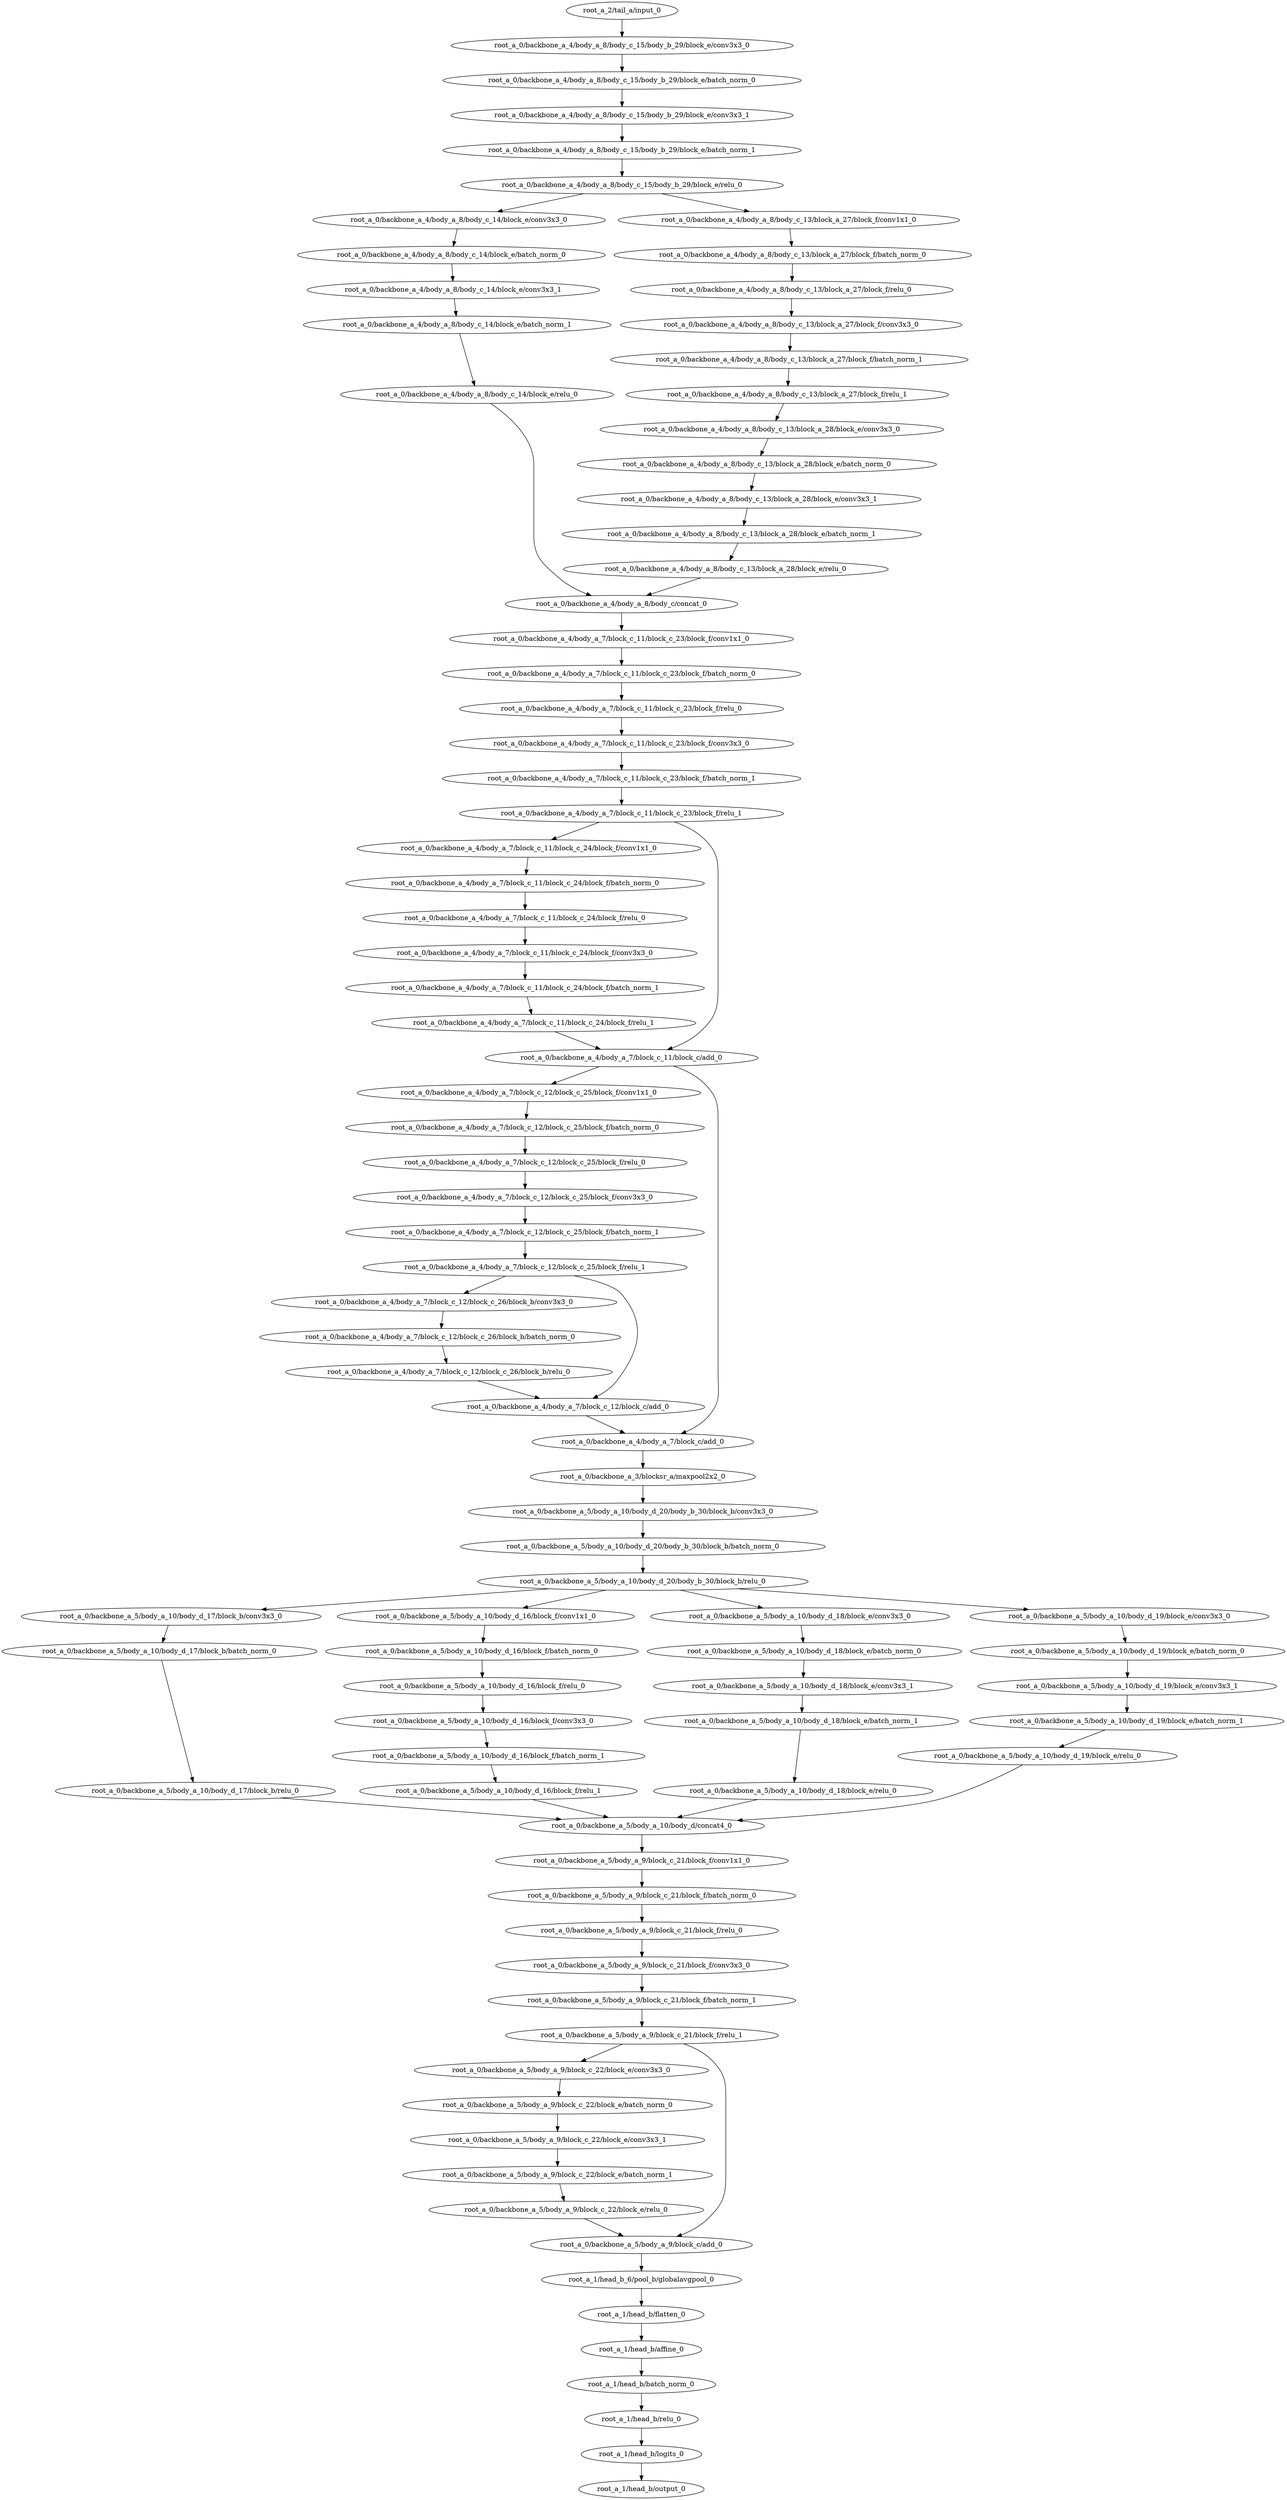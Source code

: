 digraph root_a {
	"root_a_2/tail_a/input_0"
	"root_a_0/backbone_a_4/body_a_8/body_c_15/body_b_29/block_e/conv3x3_0"
	"root_a_0/backbone_a_4/body_a_8/body_c_15/body_b_29/block_e/batch_norm_0"
	"root_a_0/backbone_a_4/body_a_8/body_c_15/body_b_29/block_e/conv3x3_1"
	"root_a_0/backbone_a_4/body_a_8/body_c_15/body_b_29/block_e/batch_norm_1"
	"root_a_0/backbone_a_4/body_a_8/body_c_15/body_b_29/block_e/relu_0"
	"root_a_0/backbone_a_4/body_a_8/body_c_14/block_e/conv3x3_0"
	"root_a_0/backbone_a_4/body_a_8/body_c_14/block_e/batch_norm_0"
	"root_a_0/backbone_a_4/body_a_8/body_c_14/block_e/conv3x3_1"
	"root_a_0/backbone_a_4/body_a_8/body_c_14/block_e/batch_norm_1"
	"root_a_0/backbone_a_4/body_a_8/body_c_14/block_e/relu_0"
	"root_a_0/backbone_a_4/body_a_8/body_c_13/block_a_27/block_f/conv1x1_0"
	"root_a_0/backbone_a_4/body_a_8/body_c_13/block_a_27/block_f/batch_norm_0"
	"root_a_0/backbone_a_4/body_a_8/body_c_13/block_a_27/block_f/relu_0"
	"root_a_0/backbone_a_4/body_a_8/body_c_13/block_a_27/block_f/conv3x3_0"
	"root_a_0/backbone_a_4/body_a_8/body_c_13/block_a_27/block_f/batch_norm_1"
	"root_a_0/backbone_a_4/body_a_8/body_c_13/block_a_27/block_f/relu_1"
	"root_a_0/backbone_a_4/body_a_8/body_c_13/block_a_28/block_e/conv3x3_0"
	"root_a_0/backbone_a_4/body_a_8/body_c_13/block_a_28/block_e/batch_norm_0"
	"root_a_0/backbone_a_4/body_a_8/body_c_13/block_a_28/block_e/conv3x3_1"
	"root_a_0/backbone_a_4/body_a_8/body_c_13/block_a_28/block_e/batch_norm_1"
	"root_a_0/backbone_a_4/body_a_8/body_c_13/block_a_28/block_e/relu_0"
	"root_a_0/backbone_a_4/body_a_8/body_c/concat_0"
	"root_a_0/backbone_a_4/body_a_7/block_c_11/block_c_23/block_f/conv1x1_0"
	"root_a_0/backbone_a_4/body_a_7/block_c_11/block_c_23/block_f/batch_norm_0"
	"root_a_0/backbone_a_4/body_a_7/block_c_11/block_c_23/block_f/relu_0"
	"root_a_0/backbone_a_4/body_a_7/block_c_11/block_c_23/block_f/conv3x3_0"
	"root_a_0/backbone_a_4/body_a_7/block_c_11/block_c_23/block_f/batch_norm_1"
	"root_a_0/backbone_a_4/body_a_7/block_c_11/block_c_23/block_f/relu_1"
	"root_a_0/backbone_a_4/body_a_7/block_c_11/block_c_24/block_f/conv1x1_0"
	"root_a_0/backbone_a_4/body_a_7/block_c_11/block_c_24/block_f/batch_norm_0"
	"root_a_0/backbone_a_4/body_a_7/block_c_11/block_c_24/block_f/relu_0"
	"root_a_0/backbone_a_4/body_a_7/block_c_11/block_c_24/block_f/conv3x3_0"
	"root_a_0/backbone_a_4/body_a_7/block_c_11/block_c_24/block_f/batch_norm_1"
	"root_a_0/backbone_a_4/body_a_7/block_c_11/block_c_24/block_f/relu_1"
	"root_a_0/backbone_a_4/body_a_7/block_c_11/block_c/add_0"
	"root_a_0/backbone_a_4/body_a_7/block_c_12/block_c_25/block_f/conv1x1_0"
	"root_a_0/backbone_a_4/body_a_7/block_c_12/block_c_25/block_f/batch_norm_0"
	"root_a_0/backbone_a_4/body_a_7/block_c_12/block_c_25/block_f/relu_0"
	"root_a_0/backbone_a_4/body_a_7/block_c_12/block_c_25/block_f/conv3x3_0"
	"root_a_0/backbone_a_4/body_a_7/block_c_12/block_c_25/block_f/batch_norm_1"
	"root_a_0/backbone_a_4/body_a_7/block_c_12/block_c_25/block_f/relu_1"
	"root_a_0/backbone_a_4/body_a_7/block_c_12/block_c_26/block_b/conv3x3_0"
	"root_a_0/backbone_a_4/body_a_7/block_c_12/block_c_26/block_b/batch_norm_0"
	"root_a_0/backbone_a_4/body_a_7/block_c_12/block_c_26/block_b/relu_0"
	"root_a_0/backbone_a_4/body_a_7/block_c_12/block_c/add_0"
	"root_a_0/backbone_a_4/body_a_7/block_c/add_0"
	"root_a_0/backbone_a_3/blocksr_a/maxpool2x2_0"
	"root_a_0/backbone_a_5/body_a_10/body_d_20/body_b_30/block_b/conv3x3_0"
	"root_a_0/backbone_a_5/body_a_10/body_d_20/body_b_30/block_b/batch_norm_0"
	"root_a_0/backbone_a_5/body_a_10/body_d_20/body_b_30/block_b/relu_0"
	"root_a_0/backbone_a_5/body_a_10/body_d_17/block_b/conv3x3_0"
	"root_a_0/backbone_a_5/body_a_10/body_d_17/block_b/batch_norm_0"
	"root_a_0/backbone_a_5/body_a_10/body_d_17/block_b/relu_0"
	"root_a_0/backbone_a_5/body_a_10/body_d_16/block_f/conv1x1_0"
	"root_a_0/backbone_a_5/body_a_10/body_d_16/block_f/batch_norm_0"
	"root_a_0/backbone_a_5/body_a_10/body_d_16/block_f/relu_0"
	"root_a_0/backbone_a_5/body_a_10/body_d_16/block_f/conv3x3_0"
	"root_a_0/backbone_a_5/body_a_10/body_d_16/block_f/batch_norm_1"
	"root_a_0/backbone_a_5/body_a_10/body_d_16/block_f/relu_1"
	"root_a_0/backbone_a_5/body_a_10/body_d_18/block_e/conv3x3_0"
	"root_a_0/backbone_a_5/body_a_10/body_d_18/block_e/batch_norm_0"
	"root_a_0/backbone_a_5/body_a_10/body_d_18/block_e/conv3x3_1"
	"root_a_0/backbone_a_5/body_a_10/body_d_18/block_e/batch_norm_1"
	"root_a_0/backbone_a_5/body_a_10/body_d_18/block_e/relu_0"
	"root_a_0/backbone_a_5/body_a_10/body_d_19/block_e/conv3x3_0"
	"root_a_0/backbone_a_5/body_a_10/body_d_19/block_e/batch_norm_0"
	"root_a_0/backbone_a_5/body_a_10/body_d_19/block_e/conv3x3_1"
	"root_a_0/backbone_a_5/body_a_10/body_d_19/block_e/batch_norm_1"
	"root_a_0/backbone_a_5/body_a_10/body_d_19/block_e/relu_0"
	"root_a_0/backbone_a_5/body_a_10/body_d/concat4_0"
	"root_a_0/backbone_a_5/body_a_9/block_c_21/block_f/conv1x1_0"
	"root_a_0/backbone_a_5/body_a_9/block_c_21/block_f/batch_norm_0"
	"root_a_0/backbone_a_5/body_a_9/block_c_21/block_f/relu_0"
	"root_a_0/backbone_a_5/body_a_9/block_c_21/block_f/conv3x3_0"
	"root_a_0/backbone_a_5/body_a_9/block_c_21/block_f/batch_norm_1"
	"root_a_0/backbone_a_5/body_a_9/block_c_21/block_f/relu_1"
	"root_a_0/backbone_a_5/body_a_9/block_c_22/block_e/conv3x3_0"
	"root_a_0/backbone_a_5/body_a_9/block_c_22/block_e/batch_norm_0"
	"root_a_0/backbone_a_5/body_a_9/block_c_22/block_e/conv3x3_1"
	"root_a_0/backbone_a_5/body_a_9/block_c_22/block_e/batch_norm_1"
	"root_a_0/backbone_a_5/body_a_9/block_c_22/block_e/relu_0"
	"root_a_0/backbone_a_5/body_a_9/block_c/add_0"
	"root_a_1/head_b_6/pool_b/globalavgpool_0"
	"root_a_1/head_b/flatten_0"
	"root_a_1/head_b/affine_0"
	"root_a_1/head_b/batch_norm_0"
	"root_a_1/head_b/relu_0"
	"root_a_1/head_b/logits_0"
	"root_a_1/head_b/output_0"

	"root_a_2/tail_a/input_0" -> "root_a_0/backbone_a_4/body_a_8/body_c_15/body_b_29/block_e/conv3x3_0"
	"root_a_0/backbone_a_4/body_a_8/body_c_15/body_b_29/block_e/conv3x3_0" -> "root_a_0/backbone_a_4/body_a_8/body_c_15/body_b_29/block_e/batch_norm_0"
	"root_a_0/backbone_a_4/body_a_8/body_c_15/body_b_29/block_e/batch_norm_0" -> "root_a_0/backbone_a_4/body_a_8/body_c_15/body_b_29/block_e/conv3x3_1"
	"root_a_0/backbone_a_4/body_a_8/body_c_15/body_b_29/block_e/conv3x3_1" -> "root_a_0/backbone_a_4/body_a_8/body_c_15/body_b_29/block_e/batch_norm_1"
	"root_a_0/backbone_a_4/body_a_8/body_c_15/body_b_29/block_e/batch_norm_1" -> "root_a_0/backbone_a_4/body_a_8/body_c_15/body_b_29/block_e/relu_0"
	"root_a_0/backbone_a_4/body_a_8/body_c_15/body_b_29/block_e/relu_0" -> "root_a_0/backbone_a_4/body_a_8/body_c_14/block_e/conv3x3_0"
	"root_a_0/backbone_a_4/body_a_8/body_c_14/block_e/conv3x3_0" -> "root_a_0/backbone_a_4/body_a_8/body_c_14/block_e/batch_norm_0"
	"root_a_0/backbone_a_4/body_a_8/body_c_14/block_e/batch_norm_0" -> "root_a_0/backbone_a_4/body_a_8/body_c_14/block_e/conv3x3_1"
	"root_a_0/backbone_a_4/body_a_8/body_c_14/block_e/conv3x3_1" -> "root_a_0/backbone_a_4/body_a_8/body_c_14/block_e/batch_norm_1"
	"root_a_0/backbone_a_4/body_a_8/body_c_14/block_e/batch_norm_1" -> "root_a_0/backbone_a_4/body_a_8/body_c_14/block_e/relu_0"
	"root_a_0/backbone_a_4/body_a_8/body_c_15/body_b_29/block_e/relu_0" -> "root_a_0/backbone_a_4/body_a_8/body_c_13/block_a_27/block_f/conv1x1_0"
	"root_a_0/backbone_a_4/body_a_8/body_c_13/block_a_27/block_f/conv1x1_0" -> "root_a_0/backbone_a_4/body_a_8/body_c_13/block_a_27/block_f/batch_norm_0"
	"root_a_0/backbone_a_4/body_a_8/body_c_13/block_a_27/block_f/batch_norm_0" -> "root_a_0/backbone_a_4/body_a_8/body_c_13/block_a_27/block_f/relu_0"
	"root_a_0/backbone_a_4/body_a_8/body_c_13/block_a_27/block_f/relu_0" -> "root_a_0/backbone_a_4/body_a_8/body_c_13/block_a_27/block_f/conv3x3_0"
	"root_a_0/backbone_a_4/body_a_8/body_c_13/block_a_27/block_f/conv3x3_0" -> "root_a_0/backbone_a_4/body_a_8/body_c_13/block_a_27/block_f/batch_norm_1"
	"root_a_0/backbone_a_4/body_a_8/body_c_13/block_a_27/block_f/batch_norm_1" -> "root_a_0/backbone_a_4/body_a_8/body_c_13/block_a_27/block_f/relu_1"
	"root_a_0/backbone_a_4/body_a_8/body_c_13/block_a_27/block_f/relu_1" -> "root_a_0/backbone_a_4/body_a_8/body_c_13/block_a_28/block_e/conv3x3_0"
	"root_a_0/backbone_a_4/body_a_8/body_c_13/block_a_28/block_e/conv3x3_0" -> "root_a_0/backbone_a_4/body_a_8/body_c_13/block_a_28/block_e/batch_norm_0"
	"root_a_0/backbone_a_4/body_a_8/body_c_13/block_a_28/block_e/batch_norm_0" -> "root_a_0/backbone_a_4/body_a_8/body_c_13/block_a_28/block_e/conv3x3_1"
	"root_a_0/backbone_a_4/body_a_8/body_c_13/block_a_28/block_e/conv3x3_1" -> "root_a_0/backbone_a_4/body_a_8/body_c_13/block_a_28/block_e/batch_norm_1"
	"root_a_0/backbone_a_4/body_a_8/body_c_13/block_a_28/block_e/batch_norm_1" -> "root_a_0/backbone_a_4/body_a_8/body_c_13/block_a_28/block_e/relu_0"
	"root_a_0/backbone_a_4/body_a_8/body_c_14/block_e/relu_0" -> "root_a_0/backbone_a_4/body_a_8/body_c/concat_0"
	"root_a_0/backbone_a_4/body_a_8/body_c_13/block_a_28/block_e/relu_0" -> "root_a_0/backbone_a_4/body_a_8/body_c/concat_0"
	"root_a_0/backbone_a_4/body_a_8/body_c/concat_0" -> "root_a_0/backbone_a_4/body_a_7/block_c_11/block_c_23/block_f/conv1x1_0"
	"root_a_0/backbone_a_4/body_a_7/block_c_11/block_c_23/block_f/conv1x1_0" -> "root_a_0/backbone_a_4/body_a_7/block_c_11/block_c_23/block_f/batch_norm_0"
	"root_a_0/backbone_a_4/body_a_7/block_c_11/block_c_23/block_f/batch_norm_0" -> "root_a_0/backbone_a_4/body_a_7/block_c_11/block_c_23/block_f/relu_0"
	"root_a_0/backbone_a_4/body_a_7/block_c_11/block_c_23/block_f/relu_0" -> "root_a_0/backbone_a_4/body_a_7/block_c_11/block_c_23/block_f/conv3x3_0"
	"root_a_0/backbone_a_4/body_a_7/block_c_11/block_c_23/block_f/conv3x3_0" -> "root_a_0/backbone_a_4/body_a_7/block_c_11/block_c_23/block_f/batch_norm_1"
	"root_a_0/backbone_a_4/body_a_7/block_c_11/block_c_23/block_f/batch_norm_1" -> "root_a_0/backbone_a_4/body_a_7/block_c_11/block_c_23/block_f/relu_1"
	"root_a_0/backbone_a_4/body_a_7/block_c_11/block_c_23/block_f/relu_1" -> "root_a_0/backbone_a_4/body_a_7/block_c_11/block_c_24/block_f/conv1x1_0"
	"root_a_0/backbone_a_4/body_a_7/block_c_11/block_c_24/block_f/conv1x1_0" -> "root_a_0/backbone_a_4/body_a_7/block_c_11/block_c_24/block_f/batch_norm_0"
	"root_a_0/backbone_a_4/body_a_7/block_c_11/block_c_24/block_f/batch_norm_0" -> "root_a_0/backbone_a_4/body_a_7/block_c_11/block_c_24/block_f/relu_0"
	"root_a_0/backbone_a_4/body_a_7/block_c_11/block_c_24/block_f/relu_0" -> "root_a_0/backbone_a_4/body_a_7/block_c_11/block_c_24/block_f/conv3x3_0"
	"root_a_0/backbone_a_4/body_a_7/block_c_11/block_c_24/block_f/conv3x3_0" -> "root_a_0/backbone_a_4/body_a_7/block_c_11/block_c_24/block_f/batch_norm_1"
	"root_a_0/backbone_a_4/body_a_7/block_c_11/block_c_24/block_f/batch_norm_1" -> "root_a_0/backbone_a_4/body_a_7/block_c_11/block_c_24/block_f/relu_1"
	"root_a_0/backbone_a_4/body_a_7/block_c_11/block_c_24/block_f/relu_1" -> "root_a_0/backbone_a_4/body_a_7/block_c_11/block_c/add_0"
	"root_a_0/backbone_a_4/body_a_7/block_c_11/block_c_23/block_f/relu_1" -> "root_a_0/backbone_a_4/body_a_7/block_c_11/block_c/add_0"
	"root_a_0/backbone_a_4/body_a_7/block_c_11/block_c/add_0" -> "root_a_0/backbone_a_4/body_a_7/block_c_12/block_c_25/block_f/conv1x1_0"
	"root_a_0/backbone_a_4/body_a_7/block_c_12/block_c_25/block_f/conv1x1_0" -> "root_a_0/backbone_a_4/body_a_7/block_c_12/block_c_25/block_f/batch_norm_0"
	"root_a_0/backbone_a_4/body_a_7/block_c_12/block_c_25/block_f/batch_norm_0" -> "root_a_0/backbone_a_4/body_a_7/block_c_12/block_c_25/block_f/relu_0"
	"root_a_0/backbone_a_4/body_a_7/block_c_12/block_c_25/block_f/relu_0" -> "root_a_0/backbone_a_4/body_a_7/block_c_12/block_c_25/block_f/conv3x3_0"
	"root_a_0/backbone_a_4/body_a_7/block_c_12/block_c_25/block_f/conv3x3_0" -> "root_a_0/backbone_a_4/body_a_7/block_c_12/block_c_25/block_f/batch_norm_1"
	"root_a_0/backbone_a_4/body_a_7/block_c_12/block_c_25/block_f/batch_norm_1" -> "root_a_0/backbone_a_4/body_a_7/block_c_12/block_c_25/block_f/relu_1"
	"root_a_0/backbone_a_4/body_a_7/block_c_12/block_c_25/block_f/relu_1" -> "root_a_0/backbone_a_4/body_a_7/block_c_12/block_c_26/block_b/conv3x3_0"
	"root_a_0/backbone_a_4/body_a_7/block_c_12/block_c_26/block_b/conv3x3_0" -> "root_a_0/backbone_a_4/body_a_7/block_c_12/block_c_26/block_b/batch_norm_0"
	"root_a_0/backbone_a_4/body_a_7/block_c_12/block_c_26/block_b/batch_norm_0" -> "root_a_0/backbone_a_4/body_a_7/block_c_12/block_c_26/block_b/relu_0"
	"root_a_0/backbone_a_4/body_a_7/block_c_12/block_c_26/block_b/relu_0" -> "root_a_0/backbone_a_4/body_a_7/block_c_12/block_c/add_0"
	"root_a_0/backbone_a_4/body_a_7/block_c_12/block_c_25/block_f/relu_1" -> "root_a_0/backbone_a_4/body_a_7/block_c_12/block_c/add_0"
	"root_a_0/backbone_a_4/body_a_7/block_c_12/block_c/add_0" -> "root_a_0/backbone_a_4/body_a_7/block_c/add_0"
	"root_a_0/backbone_a_4/body_a_7/block_c_11/block_c/add_0" -> "root_a_0/backbone_a_4/body_a_7/block_c/add_0"
	"root_a_0/backbone_a_4/body_a_7/block_c/add_0" -> "root_a_0/backbone_a_3/blocksr_a/maxpool2x2_0"
	"root_a_0/backbone_a_3/blocksr_a/maxpool2x2_0" -> "root_a_0/backbone_a_5/body_a_10/body_d_20/body_b_30/block_b/conv3x3_0"
	"root_a_0/backbone_a_5/body_a_10/body_d_20/body_b_30/block_b/conv3x3_0" -> "root_a_0/backbone_a_5/body_a_10/body_d_20/body_b_30/block_b/batch_norm_0"
	"root_a_0/backbone_a_5/body_a_10/body_d_20/body_b_30/block_b/batch_norm_0" -> "root_a_0/backbone_a_5/body_a_10/body_d_20/body_b_30/block_b/relu_0"
	"root_a_0/backbone_a_5/body_a_10/body_d_20/body_b_30/block_b/relu_0" -> "root_a_0/backbone_a_5/body_a_10/body_d_17/block_b/conv3x3_0"
	"root_a_0/backbone_a_5/body_a_10/body_d_17/block_b/conv3x3_0" -> "root_a_0/backbone_a_5/body_a_10/body_d_17/block_b/batch_norm_0"
	"root_a_0/backbone_a_5/body_a_10/body_d_17/block_b/batch_norm_0" -> "root_a_0/backbone_a_5/body_a_10/body_d_17/block_b/relu_0"
	"root_a_0/backbone_a_5/body_a_10/body_d_20/body_b_30/block_b/relu_0" -> "root_a_0/backbone_a_5/body_a_10/body_d_16/block_f/conv1x1_0"
	"root_a_0/backbone_a_5/body_a_10/body_d_16/block_f/conv1x1_0" -> "root_a_0/backbone_a_5/body_a_10/body_d_16/block_f/batch_norm_0"
	"root_a_0/backbone_a_5/body_a_10/body_d_16/block_f/batch_norm_0" -> "root_a_0/backbone_a_5/body_a_10/body_d_16/block_f/relu_0"
	"root_a_0/backbone_a_5/body_a_10/body_d_16/block_f/relu_0" -> "root_a_0/backbone_a_5/body_a_10/body_d_16/block_f/conv3x3_0"
	"root_a_0/backbone_a_5/body_a_10/body_d_16/block_f/conv3x3_0" -> "root_a_0/backbone_a_5/body_a_10/body_d_16/block_f/batch_norm_1"
	"root_a_0/backbone_a_5/body_a_10/body_d_16/block_f/batch_norm_1" -> "root_a_0/backbone_a_5/body_a_10/body_d_16/block_f/relu_1"
	"root_a_0/backbone_a_5/body_a_10/body_d_20/body_b_30/block_b/relu_0" -> "root_a_0/backbone_a_5/body_a_10/body_d_18/block_e/conv3x3_0"
	"root_a_0/backbone_a_5/body_a_10/body_d_18/block_e/conv3x3_0" -> "root_a_0/backbone_a_5/body_a_10/body_d_18/block_e/batch_norm_0"
	"root_a_0/backbone_a_5/body_a_10/body_d_18/block_e/batch_norm_0" -> "root_a_0/backbone_a_5/body_a_10/body_d_18/block_e/conv3x3_1"
	"root_a_0/backbone_a_5/body_a_10/body_d_18/block_e/conv3x3_1" -> "root_a_0/backbone_a_5/body_a_10/body_d_18/block_e/batch_norm_1"
	"root_a_0/backbone_a_5/body_a_10/body_d_18/block_e/batch_norm_1" -> "root_a_0/backbone_a_5/body_a_10/body_d_18/block_e/relu_0"
	"root_a_0/backbone_a_5/body_a_10/body_d_20/body_b_30/block_b/relu_0" -> "root_a_0/backbone_a_5/body_a_10/body_d_19/block_e/conv3x3_0"
	"root_a_0/backbone_a_5/body_a_10/body_d_19/block_e/conv3x3_0" -> "root_a_0/backbone_a_5/body_a_10/body_d_19/block_e/batch_norm_0"
	"root_a_0/backbone_a_5/body_a_10/body_d_19/block_e/batch_norm_0" -> "root_a_0/backbone_a_5/body_a_10/body_d_19/block_e/conv3x3_1"
	"root_a_0/backbone_a_5/body_a_10/body_d_19/block_e/conv3x3_1" -> "root_a_0/backbone_a_5/body_a_10/body_d_19/block_e/batch_norm_1"
	"root_a_0/backbone_a_5/body_a_10/body_d_19/block_e/batch_norm_1" -> "root_a_0/backbone_a_5/body_a_10/body_d_19/block_e/relu_0"
	"root_a_0/backbone_a_5/body_a_10/body_d_17/block_b/relu_0" -> "root_a_0/backbone_a_5/body_a_10/body_d/concat4_0"
	"root_a_0/backbone_a_5/body_a_10/body_d_16/block_f/relu_1" -> "root_a_0/backbone_a_5/body_a_10/body_d/concat4_0"
	"root_a_0/backbone_a_5/body_a_10/body_d_18/block_e/relu_0" -> "root_a_0/backbone_a_5/body_a_10/body_d/concat4_0"
	"root_a_0/backbone_a_5/body_a_10/body_d_19/block_e/relu_0" -> "root_a_0/backbone_a_5/body_a_10/body_d/concat4_0"
	"root_a_0/backbone_a_5/body_a_10/body_d/concat4_0" -> "root_a_0/backbone_a_5/body_a_9/block_c_21/block_f/conv1x1_0"
	"root_a_0/backbone_a_5/body_a_9/block_c_21/block_f/conv1x1_0" -> "root_a_0/backbone_a_5/body_a_9/block_c_21/block_f/batch_norm_0"
	"root_a_0/backbone_a_5/body_a_9/block_c_21/block_f/batch_norm_0" -> "root_a_0/backbone_a_5/body_a_9/block_c_21/block_f/relu_0"
	"root_a_0/backbone_a_5/body_a_9/block_c_21/block_f/relu_0" -> "root_a_0/backbone_a_5/body_a_9/block_c_21/block_f/conv3x3_0"
	"root_a_0/backbone_a_5/body_a_9/block_c_21/block_f/conv3x3_0" -> "root_a_0/backbone_a_5/body_a_9/block_c_21/block_f/batch_norm_1"
	"root_a_0/backbone_a_5/body_a_9/block_c_21/block_f/batch_norm_1" -> "root_a_0/backbone_a_5/body_a_9/block_c_21/block_f/relu_1"
	"root_a_0/backbone_a_5/body_a_9/block_c_21/block_f/relu_1" -> "root_a_0/backbone_a_5/body_a_9/block_c_22/block_e/conv3x3_0"
	"root_a_0/backbone_a_5/body_a_9/block_c_22/block_e/conv3x3_0" -> "root_a_0/backbone_a_5/body_a_9/block_c_22/block_e/batch_norm_0"
	"root_a_0/backbone_a_5/body_a_9/block_c_22/block_e/batch_norm_0" -> "root_a_0/backbone_a_5/body_a_9/block_c_22/block_e/conv3x3_1"
	"root_a_0/backbone_a_5/body_a_9/block_c_22/block_e/conv3x3_1" -> "root_a_0/backbone_a_5/body_a_9/block_c_22/block_e/batch_norm_1"
	"root_a_0/backbone_a_5/body_a_9/block_c_22/block_e/batch_norm_1" -> "root_a_0/backbone_a_5/body_a_9/block_c_22/block_e/relu_0"
	"root_a_0/backbone_a_5/body_a_9/block_c_22/block_e/relu_0" -> "root_a_0/backbone_a_5/body_a_9/block_c/add_0"
	"root_a_0/backbone_a_5/body_a_9/block_c_21/block_f/relu_1" -> "root_a_0/backbone_a_5/body_a_9/block_c/add_0"
	"root_a_0/backbone_a_5/body_a_9/block_c/add_0" -> "root_a_1/head_b_6/pool_b/globalavgpool_0"
	"root_a_1/head_b_6/pool_b/globalavgpool_0" -> "root_a_1/head_b/flatten_0"
	"root_a_1/head_b/flatten_0" -> "root_a_1/head_b/affine_0"
	"root_a_1/head_b/affine_0" -> "root_a_1/head_b/batch_norm_0"
	"root_a_1/head_b/batch_norm_0" -> "root_a_1/head_b/relu_0"
	"root_a_1/head_b/relu_0" -> "root_a_1/head_b/logits_0"
	"root_a_1/head_b/logits_0" -> "root_a_1/head_b/output_0"

}